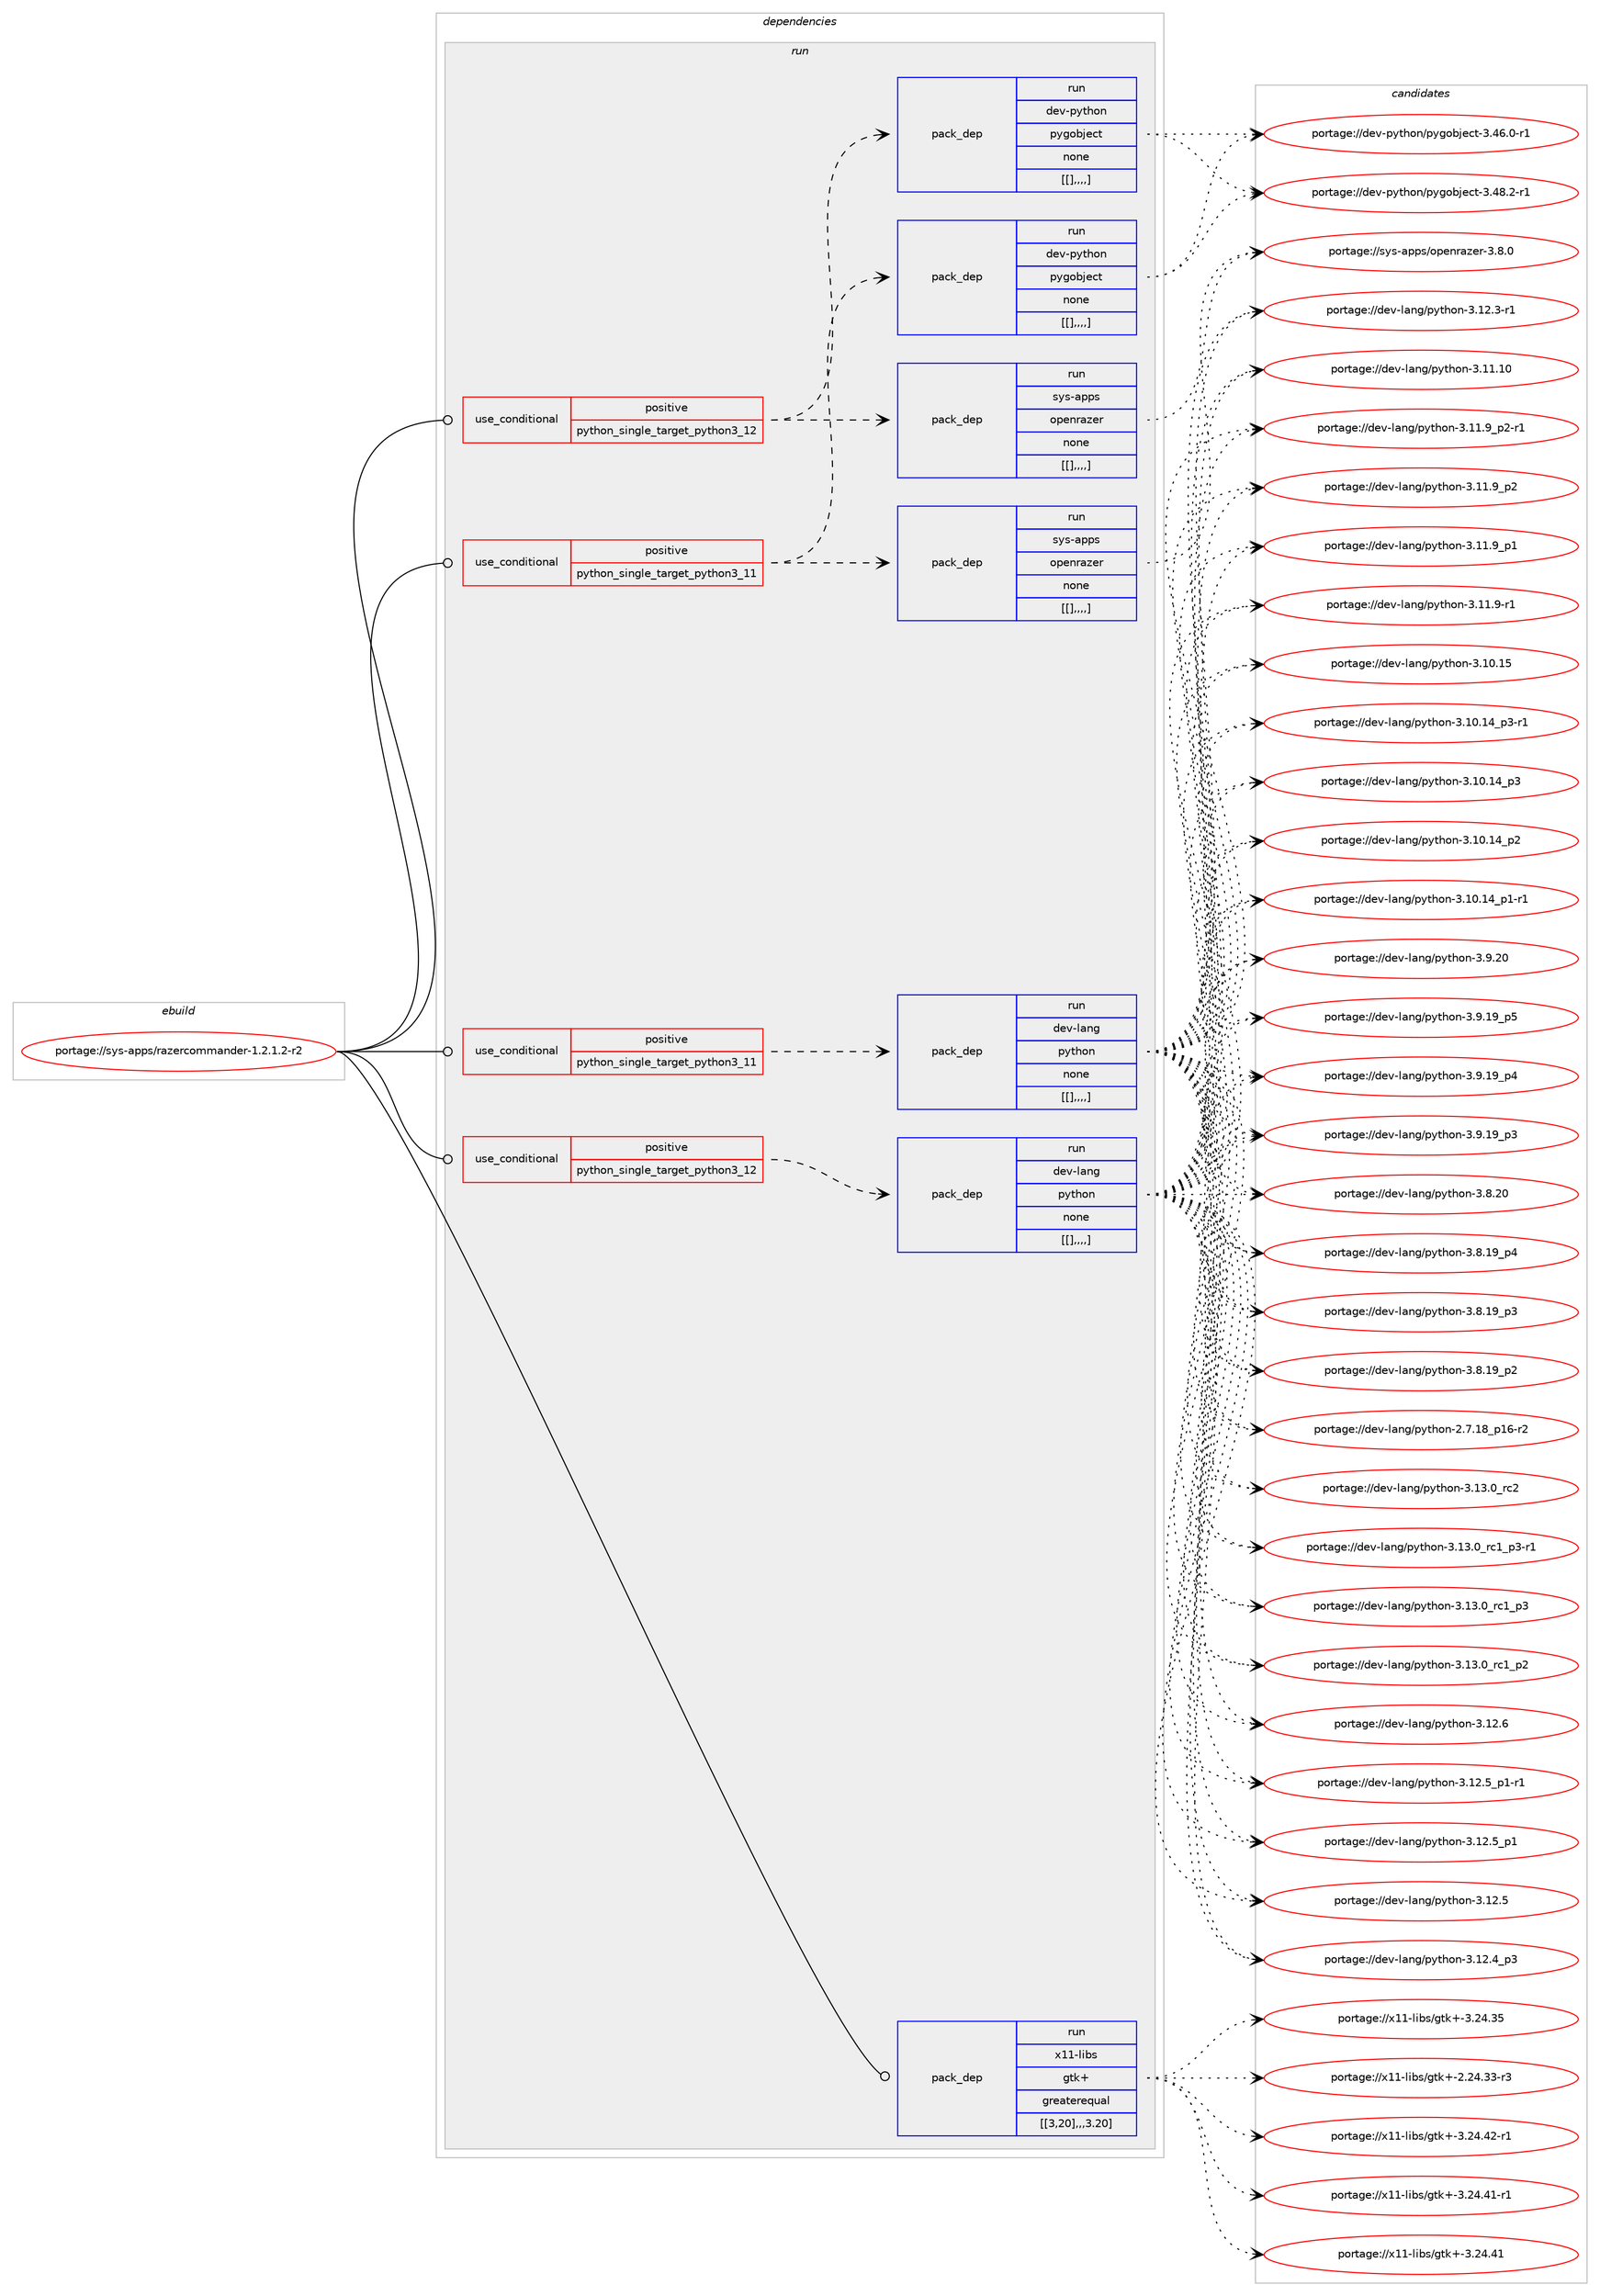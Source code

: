 digraph prolog {

# *************
# Graph options
# *************

newrank=true;
concentrate=true;
compound=true;
graph [rankdir=LR,fontname=Helvetica,fontsize=10,ranksep=1.5];#, ranksep=2.5, nodesep=0.2];
edge  [arrowhead=vee];
node  [fontname=Helvetica,fontsize=10];

# **********
# The ebuild
# **********

subgraph cluster_leftcol {
color=gray;
label=<<i>ebuild</i>>;
id [label="portage://sys-apps/razercommander-1.2.1.2-r2", color=red, width=4, href="../sys-apps/razercommander-1.2.1.2-r2.svg"];
}

# ****************
# The dependencies
# ****************

subgraph cluster_midcol {
color=gray;
label=<<i>dependencies</i>>;
subgraph cluster_compile {
fillcolor="#eeeeee";
style=filled;
label=<<i>compile</i>>;
}
subgraph cluster_compileandrun {
fillcolor="#eeeeee";
style=filled;
label=<<i>compile and run</i>>;
}
subgraph cluster_run {
fillcolor="#eeeeee";
style=filled;
label=<<i>run</i>>;
subgraph cond115834 {
dependency439034 [label=<<TABLE BORDER="0" CELLBORDER="1" CELLSPACING="0" CELLPADDING="4"><TR><TD ROWSPAN="3" CELLPADDING="10">use_conditional</TD></TR><TR><TD>positive</TD></TR><TR><TD>python_single_target_python3_11</TD></TR></TABLE>>, shape=none, color=red];
subgraph pack320145 {
dependency439035 [label=<<TABLE BORDER="0" CELLBORDER="1" CELLSPACING="0" CELLPADDING="4" WIDTH="220"><TR><TD ROWSPAN="6" CELLPADDING="30">pack_dep</TD></TR><TR><TD WIDTH="110">run</TD></TR><TR><TD>dev-lang</TD></TR><TR><TD>python</TD></TR><TR><TD>none</TD></TR><TR><TD>[[],,,,]</TD></TR></TABLE>>, shape=none, color=blue];
}
dependency439034:e -> dependency439035:w [weight=20,style="dashed",arrowhead="vee"];
}
id:e -> dependency439034:w [weight=20,style="solid",arrowhead="odot"];
subgraph cond115835 {
dependency439036 [label=<<TABLE BORDER="0" CELLBORDER="1" CELLSPACING="0" CELLPADDING="4"><TR><TD ROWSPAN="3" CELLPADDING="10">use_conditional</TD></TR><TR><TD>positive</TD></TR><TR><TD>python_single_target_python3_11</TD></TR></TABLE>>, shape=none, color=red];
subgraph pack320146 {
dependency439037 [label=<<TABLE BORDER="0" CELLBORDER="1" CELLSPACING="0" CELLPADDING="4" WIDTH="220"><TR><TD ROWSPAN="6" CELLPADDING="30">pack_dep</TD></TR><TR><TD WIDTH="110">run</TD></TR><TR><TD>dev-python</TD></TR><TR><TD>pygobject</TD></TR><TR><TD>none</TD></TR><TR><TD>[[],,,,]</TD></TR></TABLE>>, shape=none, color=blue];
}
dependency439036:e -> dependency439037:w [weight=20,style="dashed",arrowhead="vee"];
subgraph pack320147 {
dependency439038 [label=<<TABLE BORDER="0" CELLBORDER="1" CELLSPACING="0" CELLPADDING="4" WIDTH="220"><TR><TD ROWSPAN="6" CELLPADDING="30">pack_dep</TD></TR><TR><TD WIDTH="110">run</TD></TR><TR><TD>sys-apps</TD></TR><TR><TD>openrazer</TD></TR><TR><TD>none</TD></TR><TR><TD>[[],,,,]</TD></TR></TABLE>>, shape=none, color=blue];
}
dependency439036:e -> dependency439038:w [weight=20,style="dashed",arrowhead="vee"];
}
id:e -> dependency439036:w [weight=20,style="solid",arrowhead="odot"];
subgraph cond115836 {
dependency439039 [label=<<TABLE BORDER="0" CELLBORDER="1" CELLSPACING="0" CELLPADDING="4"><TR><TD ROWSPAN="3" CELLPADDING="10">use_conditional</TD></TR><TR><TD>positive</TD></TR><TR><TD>python_single_target_python3_12</TD></TR></TABLE>>, shape=none, color=red];
subgraph pack320148 {
dependency439040 [label=<<TABLE BORDER="0" CELLBORDER="1" CELLSPACING="0" CELLPADDING="4" WIDTH="220"><TR><TD ROWSPAN="6" CELLPADDING="30">pack_dep</TD></TR><TR><TD WIDTH="110">run</TD></TR><TR><TD>dev-lang</TD></TR><TR><TD>python</TD></TR><TR><TD>none</TD></TR><TR><TD>[[],,,,]</TD></TR></TABLE>>, shape=none, color=blue];
}
dependency439039:e -> dependency439040:w [weight=20,style="dashed",arrowhead="vee"];
}
id:e -> dependency439039:w [weight=20,style="solid",arrowhead="odot"];
subgraph cond115837 {
dependency439041 [label=<<TABLE BORDER="0" CELLBORDER="1" CELLSPACING="0" CELLPADDING="4"><TR><TD ROWSPAN="3" CELLPADDING="10">use_conditional</TD></TR><TR><TD>positive</TD></TR><TR><TD>python_single_target_python3_12</TD></TR></TABLE>>, shape=none, color=red];
subgraph pack320149 {
dependency439042 [label=<<TABLE BORDER="0" CELLBORDER="1" CELLSPACING="0" CELLPADDING="4" WIDTH="220"><TR><TD ROWSPAN="6" CELLPADDING="30">pack_dep</TD></TR><TR><TD WIDTH="110">run</TD></TR><TR><TD>dev-python</TD></TR><TR><TD>pygobject</TD></TR><TR><TD>none</TD></TR><TR><TD>[[],,,,]</TD></TR></TABLE>>, shape=none, color=blue];
}
dependency439041:e -> dependency439042:w [weight=20,style="dashed",arrowhead="vee"];
subgraph pack320150 {
dependency439043 [label=<<TABLE BORDER="0" CELLBORDER="1" CELLSPACING="0" CELLPADDING="4" WIDTH="220"><TR><TD ROWSPAN="6" CELLPADDING="30">pack_dep</TD></TR><TR><TD WIDTH="110">run</TD></TR><TR><TD>sys-apps</TD></TR><TR><TD>openrazer</TD></TR><TR><TD>none</TD></TR><TR><TD>[[],,,,]</TD></TR></TABLE>>, shape=none, color=blue];
}
dependency439041:e -> dependency439043:w [weight=20,style="dashed",arrowhead="vee"];
}
id:e -> dependency439041:w [weight=20,style="solid",arrowhead="odot"];
subgraph pack320151 {
dependency439044 [label=<<TABLE BORDER="0" CELLBORDER="1" CELLSPACING="0" CELLPADDING="4" WIDTH="220"><TR><TD ROWSPAN="6" CELLPADDING="30">pack_dep</TD></TR><TR><TD WIDTH="110">run</TD></TR><TR><TD>x11-libs</TD></TR><TR><TD>gtk+</TD></TR><TR><TD>greaterequal</TD></TR><TR><TD>[[3,20],,,3.20]</TD></TR></TABLE>>, shape=none, color=blue];
}
id:e -> dependency439044:w [weight=20,style="solid",arrowhead="odot"];
}
}

# **************
# The candidates
# **************

subgraph cluster_choices {
rank=same;
color=gray;
label=<<i>candidates</i>>;

subgraph choice320145 {
color=black;
nodesep=1;
choice10010111845108971101034711212111610411111045514649514648951149950 [label="portage://dev-lang/python-3.13.0_rc2", color=red, width=4,href="../dev-lang/python-3.13.0_rc2.svg"];
choice1001011184510897110103471121211161041111104551464951464895114994995112514511449 [label="portage://dev-lang/python-3.13.0_rc1_p3-r1", color=red, width=4,href="../dev-lang/python-3.13.0_rc1_p3-r1.svg"];
choice100101118451089711010347112121116104111110455146495146489511499499511251 [label="portage://dev-lang/python-3.13.0_rc1_p3", color=red, width=4,href="../dev-lang/python-3.13.0_rc1_p3.svg"];
choice100101118451089711010347112121116104111110455146495146489511499499511250 [label="portage://dev-lang/python-3.13.0_rc1_p2", color=red, width=4,href="../dev-lang/python-3.13.0_rc1_p2.svg"];
choice10010111845108971101034711212111610411111045514649504654 [label="portage://dev-lang/python-3.12.6", color=red, width=4,href="../dev-lang/python-3.12.6.svg"];
choice1001011184510897110103471121211161041111104551464950465395112494511449 [label="portage://dev-lang/python-3.12.5_p1-r1", color=red, width=4,href="../dev-lang/python-3.12.5_p1-r1.svg"];
choice100101118451089711010347112121116104111110455146495046539511249 [label="portage://dev-lang/python-3.12.5_p1", color=red, width=4,href="../dev-lang/python-3.12.5_p1.svg"];
choice10010111845108971101034711212111610411111045514649504653 [label="portage://dev-lang/python-3.12.5", color=red, width=4,href="../dev-lang/python-3.12.5.svg"];
choice100101118451089711010347112121116104111110455146495046529511251 [label="portage://dev-lang/python-3.12.4_p3", color=red, width=4,href="../dev-lang/python-3.12.4_p3.svg"];
choice100101118451089711010347112121116104111110455146495046514511449 [label="portage://dev-lang/python-3.12.3-r1", color=red, width=4,href="../dev-lang/python-3.12.3-r1.svg"];
choice1001011184510897110103471121211161041111104551464949464948 [label="portage://dev-lang/python-3.11.10", color=red, width=4,href="../dev-lang/python-3.11.10.svg"];
choice1001011184510897110103471121211161041111104551464949465795112504511449 [label="portage://dev-lang/python-3.11.9_p2-r1", color=red, width=4,href="../dev-lang/python-3.11.9_p2-r1.svg"];
choice100101118451089711010347112121116104111110455146494946579511250 [label="portage://dev-lang/python-3.11.9_p2", color=red, width=4,href="../dev-lang/python-3.11.9_p2.svg"];
choice100101118451089711010347112121116104111110455146494946579511249 [label="portage://dev-lang/python-3.11.9_p1", color=red, width=4,href="../dev-lang/python-3.11.9_p1.svg"];
choice100101118451089711010347112121116104111110455146494946574511449 [label="portage://dev-lang/python-3.11.9-r1", color=red, width=4,href="../dev-lang/python-3.11.9-r1.svg"];
choice1001011184510897110103471121211161041111104551464948464953 [label="portage://dev-lang/python-3.10.15", color=red, width=4,href="../dev-lang/python-3.10.15.svg"];
choice100101118451089711010347112121116104111110455146494846495295112514511449 [label="portage://dev-lang/python-3.10.14_p3-r1", color=red, width=4,href="../dev-lang/python-3.10.14_p3-r1.svg"];
choice10010111845108971101034711212111610411111045514649484649529511251 [label="portage://dev-lang/python-3.10.14_p3", color=red, width=4,href="../dev-lang/python-3.10.14_p3.svg"];
choice10010111845108971101034711212111610411111045514649484649529511250 [label="portage://dev-lang/python-3.10.14_p2", color=red, width=4,href="../dev-lang/python-3.10.14_p2.svg"];
choice100101118451089711010347112121116104111110455146494846495295112494511449 [label="portage://dev-lang/python-3.10.14_p1-r1", color=red, width=4,href="../dev-lang/python-3.10.14_p1-r1.svg"];
choice10010111845108971101034711212111610411111045514657465048 [label="portage://dev-lang/python-3.9.20", color=red, width=4,href="../dev-lang/python-3.9.20.svg"];
choice100101118451089711010347112121116104111110455146574649579511253 [label="portage://dev-lang/python-3.9.19_p5", color=red, width=4,href="../dev-lang/python-3.9.19_p5.svg"];
choice100101118451089711010347112121116104111110455146574649579511252 [label="portage://dev-lang/python-3.9.19_p4", color=red, width=4,href="../dev-lang/python-3.9.19_p4.svg"];
choice100101118451089711010347112121116104111110455146574649579511251 [label="portage://dev-lang/python-3.9.19_p3", color=red, width=4,href="../dev-lang/python-3.9.19_p3.svg"];
choice10010111845108971101034711212111610411111045514656465048 [label="portage://dev-lang/python-3.8.20", color=red, width=4,href="../dev-lang/python-3.8.20.svg"];
choice100101118451089711010347112121116104111110455146564649579511252 [label="portage://dev-lang/python-3.8.19_p4", color=red, width=4,href="../dev-lang/python-3.8.19_p4.svg"];
choice100101118451089711010347112121116104111110455146564649579511251 [label="portage://dev-lang/python-3.8.19_p3", color=red, width=4,href="../dev-lang/python-3.8.19_p3.svg"];
choice100101118451089711010347112121116104111110455146564649579511250 [label="portage://dev-lang/python-3.8.19_p2", color=red, width=4,href="../dev-lang/python-3.8.19_p2.svg"];
choice100101118451089711010347112121116104111110455046554649569511249544511450 [label="portage://dev-lang/python-2.7.18_p16-r2", color=red, width=4,href="../dev-lang/python-2.7.18_p16-r2.svg"];
dependency439035:e -> choice10010111845108971101034711212111610411111045514649514648951149950:w [style=dotted,weight="100"];
dependency439035:e -> choice1001011184510897110103471121211161041111104551464951464895114994995112514511449:w [style=dotted,weight="100"];
dependency439035:e -> choice100101118451089711010347112121116104111110455146495146489511499499511251:w [style=dotted,weight="100"];
dependency439035:e -> choice100101118451089711010347112121116104111110455146495146489511499499511250:w [style=dotted,weight="100"];
dependency439035:e -> choice10010111845108971101034711212111610411111045514649504654:w [style=dotted,weight="100"];
dependency439035:e -> choice1001011184510897110103471121211161041111104551464950465395112494511449:w [style=dotted,weight="100"];
dependency439035:e -> choice100101118451089711010347112121116104111110455146495046539511249:w [style=dotted,weight="100"];
dependency439035:e -> choice10010111845108971101034711212111610411111045514649504653:w [style=dotted,weight="100"];
dependency439035:e -> choice100101118451089711010347112121116104111110455146495046529511251:w [style=dotted,weight="100"];
dependency439035:e -> choice100101118451089711010347112121116104111110455146495046514511449:w [style=dotted,weight="100"];
dependency439035:e -> choice1001011184510897110103471121211161041111104551464949464948:w [style=dotted,weight="100"];
dependency439035:e -> choice1001011184510897110103471121211161041111104551464949465795112504511449:w [style=dotted,weight="100"];
dependency439035:e -> choice100101118451089711010347112121116104111110455146494946579511250:w [style=dotted,weight="100"];
dependency439035:e -> choice100101118451089711010347112121116104111110455146494946579511249:w [style=dotted,weight="100"];
dependency439035:e -> choice100101118451089711010347112121116104111110455146494946574511449:w [style=dotted,weight="100"];
dependency439035:e -> choice1001011184510897110103471121211161041111104551464948464953:w [style=dotted,weight="100"];
dependency439035:e -> choice100101118451089711010347112121116104111110455146494846495295112514511449:w [style=dotted,weight="100"];
dependency439035:e -> choice10010111845108971101034711212111610411111045514649484649529511251:w [style=dotted,weight="100"];
dependency439035:e -> choice10010111845108971101034711212111610411111045514649484649529511250:w [style=dotted,weight="100"];
dependency439035:e -> choice100101118451089711010347112121116104111110455146494846495295112494511449:w [style=dotted,weight="100"];
dependency439035:e -> choice10010111845108971101034711212111610411111045514657465048:w [style=dotted,weight="100"];
dependency439035:e -> choice100101118451089711010347112121116104111110455146574649579511253:w [style=dotted,weight="100"];
dependency439035:e -> choice100101118451089711010347112121116104111110455146574649579511252:w [style=dotted,weight="100"];
dependency439035:e -> choice100101118451089711010347112121116104111110455146574649579511251:w [style=dotted,weight="100"];
dependency439035:e -> choice10010111845108971101034711212111610411111045514656465048:w [style=dotted,weight="100"];
dependency439035:e -> choice100101118451089711010347112121116104111110455146564649579511252:w [style=dotted,weight="100"];
dependency439035:e -> choice100101118451089711010347112121116104111110455146564649579511251:w [style=dotted,weight="100"];
dependency439035:e -> choice100101118451089711010347112121116104111110455146564649579511250:w [style=dotted,weight="100"];
dependency439035:e -> choice100101118451089711010347112121116104111110455046554649569511249544511450:w [style=dotted,weight="100"];
}
subgraph choice320146 {
color=black;
nodesep=1;
choice10010111845112121116104111110471121211031119810610199116455146525646504511449 [label="portage://dev-python/pygobject-3.48.2-r1", color=red, width=4,href="../dev-python/pygobject-3.48.2-r1.svg"];
choice10010111845112121116104111110471121211031119810610199116455146525446484511449 [label="portage://dev-python/pygobject-3.46.0-r1", color=red, width=4,href="../dev-python/pygobject-3.46.0-r1.svg"];
dependency439037:e -> choice10010111845112121116104111110471121211031119810610199116455146525646504511449:w [style=dotted,weight="100"];
dependency439037:e -> choice10010111845112121116104111110471121211031119810610199116455146525446484511449:w [style=dotted,weight="100"];
}
subgraph choice320147 {
color=black;
nodesep=1;
choice11512111545971121121154711111210111011497122101114455146564648 [label="portage://sys-apps/openrazer-3.8.0", color=red, width=4,href="../sys-apps/openrazer-3.8.0.svg"];
dependency439038:e -> choice11512111545971121121154711111210111011497122101114455146564648:w [style=dotted,weight="100"];
}
subgraph choice320148 {
color=black;
nodesep=1;
choice10010111845108971101034711212111610411111045514649514648951149950 [label="portage://dev-lang/python-3.13.0_rc2", color=red, width=4,href="../dev-lang/python-3.13.0_rc2.svg"];
choice1001011184510897110103471121211161041111104551464951464895114994995112514511449 [label="portage://dev-lang/python-3.13.0_rc1_p3-r1", color=red, width=4,href="../dev-lang/python-3.13.0_rc1_p3-r1.svg"];
choice100101118451089711010347112121116104111110455146495146489511499499511251 [label="portage://dev-lang/python-3.13.0_rc1_p3", color=red, width=4,href="../dev-lang/python-3.13.0_rc1_p3.svg"];
choice100101118451089711010347112121116104111110455146495146489511499499511250 [label="portage://dev-lang/python-3.13.0_rc1_p2", color=red, width=4,href="../dev-lang/python-3.13.0_rc1_p2.svg"];
choice10010111845108971101034711212111610411111045514649504654 [label="portage://dev-lang/python-3.12.6", color=red, width=4,href="../dev-lang/python-3.12.6.svg"];
choice1001011184510897110103471121211161041111104551464950465395112494511449 [label="portage://dev-lang/python-3.12.5_p1-r1", color=red, width=4,href="../dev-lang/python-3.12.5_p1-r1.svg"];
choice100101118451089711010347112121116104111110455146495046539511249 [label="portage://dev-lang/python-3.12.5_p1", color=red, width=4,href="../dev-lang/python-3.12.5_p1.svg"];
choice10010111845108971101034711212111610411111045514649504653 [label="portage://dev-lang/python-3.12.5", color=red, width=4,href="../dev-lang/python-3.12.5.svg"];
choice100101118451089711010347112121116104111110455146495046529511251 [label="portage://dev-lang/python-3.12.4_p3", color=red, width=4,href="../dev-lang/python-3.12.4_p3.svg"];
choice100101118451089711010347112121116104111110455146495046514511449 [label="portage://dev-lang/python-3.12.3-r1", color=red, width=4,href="../dev-lang/python-3.12.3-r1.svg"];
choice1001011184510897110103471121211161041111104551464949464948 [label="portage://dev-lang/python-3.11.10", color=red, width=4,href="../dev-lang/python-3.11.10.svg"];
choice1001011184510897110103471121211161041111104551464949465795112504511449 [label="portage://dev-lang/python-3.11.9_p2-r1", color=red, width=4,href="../dev-lang/python-3.11.9_p2-r1.svg"];
choice100101118451089711010347112121116104111110455146494946579511250 [label="portage://dev-lang/python-3.11.9_p2", color=red, width=4,href="../dev-lang/python-3.11.9_p2.svg"];
choice100101118451089711010347112121116104111110455146494946579511249 [label="portage://dev-lang/python-3.11.9_p1", color=red, width=4,href="../dev-lang/python-3.11.9_p1.svg"];
choice100101118451089711010347112121116104111110455146494946574511449 [label="portage://dev-lang/python-3.11.9-r1", color=red, width=4,href="../dev-lang/python-3.11.9-r1.svg"];
choice1001011184510897110103471121211161041111104551464948464953 [label="portage://dev-lang/python-3.10.15", color=red, width=4,href="../dev-lang/python-3.10.15.svg"];
choice100101118451089711010347112121116104111110455146494846495295112514511449 [label="portage://dev-lang/python-3.10.14_p3-r1", color=red, width=4,href="../dev-lang/python-3.10.14_p3-r1.svg"];
choice10010111845108971101034711212111610411111045514649484649529511251 [label="portage://dev-lang/python-3.10.14_p3", color=red, width=4,href="../dev-lang/python-3.10.14_p3.svg"];
choice10010111845108971101034711212111610411111045514649484649529511250 [label="portage://dev-lang/python-3.10.14_p2", color=red, width=4,href="../dev-lang/python-3.10.14_p2.svg"];
choice100101118451089711010347112121116104111110455146494846495295112494511449 [label="portage://dev-lang/python-3.10.14_p1-r1", color=red, width=4,href="../dev-lang/python-3.10.14_p1-r1.svg"];
choice10010111845108971101034711212111610411111045514657465048 [label="portage://dev-lang/python-3.9.20", color=red, width=4,href="../dev-lang/python-3.9.20.svg"];
choice100101118451089711010347112121116104111110455146574649579511253 [label="portage://dev-lang/python-3.9.19_p5", color=red, width=4,href="../dev-lang/python-3.9.19_p5.svg"];
choice100101118451089711010347112121116104111110455146574649579511252 [label="portage://dev-lang/python-3.9.19_p4", color=red, width=4,href="../dev-lang/python-3.9.19_p4.svg"];
choice100101118451089711010347112121116104111110455146574649579511251 [label="portage://dev-lang/python-3.9.19_p3", color=red, width=4,href="../dev-lang/python-3.9.19_p3.svg"];
choice10010111845108971101034711212111610411111045514656465048 [label="portage://dev-lang/python-3.8.20", color=red, width=4,href="../dev-lang/python-3.8.20.svg"];
choice100101118451089711010347112121116104111110455146564649579511252 [label="portage://dev-lang/python-3.8.19_p4", color=red, width=4,href="../dev-lang/python-3.8.19_p4.svg"];
choice100101118451089711010347112121116104111110455146564649579511251 [label="portage://dev-lang/python-3.8.19_p3", color=red, width=4,href="../dev-lang/python-3.8.19_p3.svg"];
choice100101118451089711010347112121116104111110455146564649579511250 [label="portage://dev-lang/python-3.8.19_p2", color=red, width=4,href="../dev-lang/python-3.8.19_p2.svg"];
choice100101118451089711010347112121116104111110455046554649569511249544511450 [label="portage://dev-lang/python-2.7.18_p16-r2", color=red, width=4,href="../dev-lang/python-2.7.18_p16-r2.svg"];
dependency439040:e -> choice10010111845108971101034711212111610411111045514649514648951149950:w [style=dotted,weight="100"];
dependency439040:e -> choice1001011184510897110103471121211161041111104551464951464895114994995112514511449:w [style=dotted,weight="100"];
dependency439040:e -> choice100101118451089711010347112121116104111110455146495146489511499499511251:w [style=dotted,weight="100"];
dependency439040:e -> choice100101118451089711010347112121116104111110455146495146489511499499511250:w [style=dotted,weight="100"];
dependency439040:e -> choice10010111845108971101034711212111610411111045514649504654:w [style=dotted,weight="100"];
dependency439040:e -> choice1001011184510897110103471121211161041111104551464950465395112494511449:w [style=dotted,weight="100"];
dependency439040:e -> choice100101118451089711010347112121116104111110455146495046539511249:w [style=dotted,weight="100"];
dependency439040:e -> choice10010111845108971101034711212111610411111045514649504653:w [style=dotted,weight="100"];
dependency439040:e -> choice100101118451089711010347112121116104111110455146495046529511251:w [style=dotted,weight="100"];
dependency439040:e -> choice100101118451089711010347112121116104111110455146495046514511449:w [style=dotted,weight="100"];
dependency439040:e -> choice1001011184510897110103471121211161041111104551464949464948:w [style=dotted,weight="100"];
dependency439040:e -> choice1001011184510897110103471121211161041111104551464949465795112504511449:w [style=dotted,weight="100"];
dependency439040:e -> choice100101118451089711010347112121116104111110455146494946579511250:w [style=dotted,weight="100"];
dependency439040:e -> choice100101118451089711010347112121116104111110455146494946579511249:w [style=dotted,weight="100"];
dependency439040:e -> choice100101118451089711010347112121116104111110455146494946574511449:w [style=dotted,weight="100"];
dependency439040:e -> choice1001011184510897110103471121211161041111104551464948464953:w [style=dotted,weight="100"];
dependency439040:e -> choice100101118451089711010347112121116104111110455146494846495295112514511449:w [style=dotted,weight="100"];
dependency439040:e -> choice10010111845108971101034711212111610411111045514649484649529511251:w [style=dotted,weight="100"];
dependency439040:e -> choice10010111845108971101034711212111610411111045514649484649529511250:w [style=dotted,weight="100"];
dependency439040:e -> choice100101118451089711010347112121116104111110455146494846495295112494511449:w [style=dotted,weight="100"];
dependency439040:e -> choice10010111845108971101034711212111610411111045514657465048:w [style=dotted,weight="100"];
dependency439040:e -> choice100101118451089711010347112121116104111110455146574649579511253:w [style=dotted,weight="100"];
dependency439040:e -> choice100101118451089711010347112121116104111110455146574649579511252:w [style=dotted,weight="100"];
dependency439040:e -> choice100101118451089711010347112121116104111110455146574649579511251:w [style=dotted,weight="100"];
dependency439040:e -> choice10010111845108971101034711212111610411111045514656465048:w [style=dotted,weight="100"];
dependency439040:e -> choice100101118451089711010347112121116104111110455146564649579511252:w [style=dotted,weight="100"];
dependency439040:e -> choice100101118451089711010347112121116104111110455146564649579511251:w [style=dotted,weight="100"];
dependency439040:e -> choice100101118451089711010347112121116104111110455146564649579511250:w [style=dotted,weight="100"];
dependency439040:e -> choice100101118451089711010347112121116104111110455046554649569511249544511450:w [style=dotted,weight="100"];
}
subgraph choice320149 {
color=black;
nodesep=1;
choice10010111845112121116104111110471121211031119810610199116455146525646504511449 [label="portage://dev-python/pygobject-3.48.2-r1", color=red, width=4,href="../dev-python/pygobject-3.48.2-r1.svg"];
choice10010111845112121116104111110471121211031119810610199116455146525446484511449 [label="portage://dev-python/pygobject-3.46.0-r1", color=red, width=4,href="../dev-python/pygobject-3.46.0-r1.svg"];
dependency439042:e -> choice10010111845112121116104111110471121211031119810610199116455146525646504511449:w [style=dotted,weight="100"];
dependency439042:e -> choice10010111845112121116104111110471121211031119810610199116455146525446484511449:w [style=dotted,weight="100"];
}
subgraph choice320150 {
color=black;
nodesep=1;
choice11512111545971121121154711111210111011497122101114455146564648 [label="portage://sys-apps/openrazer-3.8.0", color=red, width=4,href="../sys-apps/openrazer-3.8.0.svg"];
dependency439043:e -> choice11512111545971121121154711111210111011497122101114455146564648:w [style=dotted,weight="100"];
}
subgraph choice320151 {
color=black;
nodesep=1;
choice12049494510810598115471031161074345514650524652504511449 [label="portage://x11-libs/gtk+-3.24.42-r1", color=red, width=4,href="../x11-libs/gtk+-3.24.42-r1.svg"];
choice12049494510810598115471031161074345514650524652494511449 [label="portage://x11-libs/gtk+-3.24.41-r1", color=red, width=4,href="../x11-libs/gtk+-3.24.41-r1.svg"];
choice1204949451081059811547103116107434551465052465249 [label="portage://x11-libs/gtk+-3.24.41", color=red, width=4,href="../x11-libs/gtk+-3.24.41.svg"];
choice1204949451081059811547103116107434551465052465153 [label="portage://x11-libs/gtk+-3.24.35", color=red, width=4,href="../x11-libs/gtk+-3.24.35.svg"];
choice12049494510810598115471031161074345504650524651514511451 [label="portage://x11-libs/gtk+-2.24.33-r3", color=red, width=4,href="../x11-libs/gtk+-2.24.33-r3.svg"];
dependency439044:e -> choice12049494510810598115471031161074345514650524652504511449:w [style=dotted,weight="100"];
dependency439044:e -> choice12049494510810598115471031161074345514650524652494511449:w [style=dotted,weight="100"];
dependency439044:e -> choice1204949451081059811547103116107434551465052465249:w [style=dotted,weight="100"];
dependency439044:e -> choice1204949451081059811547103116107434551465052465153:w [style=dotted,weight="100"];
dependency439044:e -> choice12049494510810598115471031161074345504650524651514511451:w [style=dotted,weight="100"];
}
}

}
